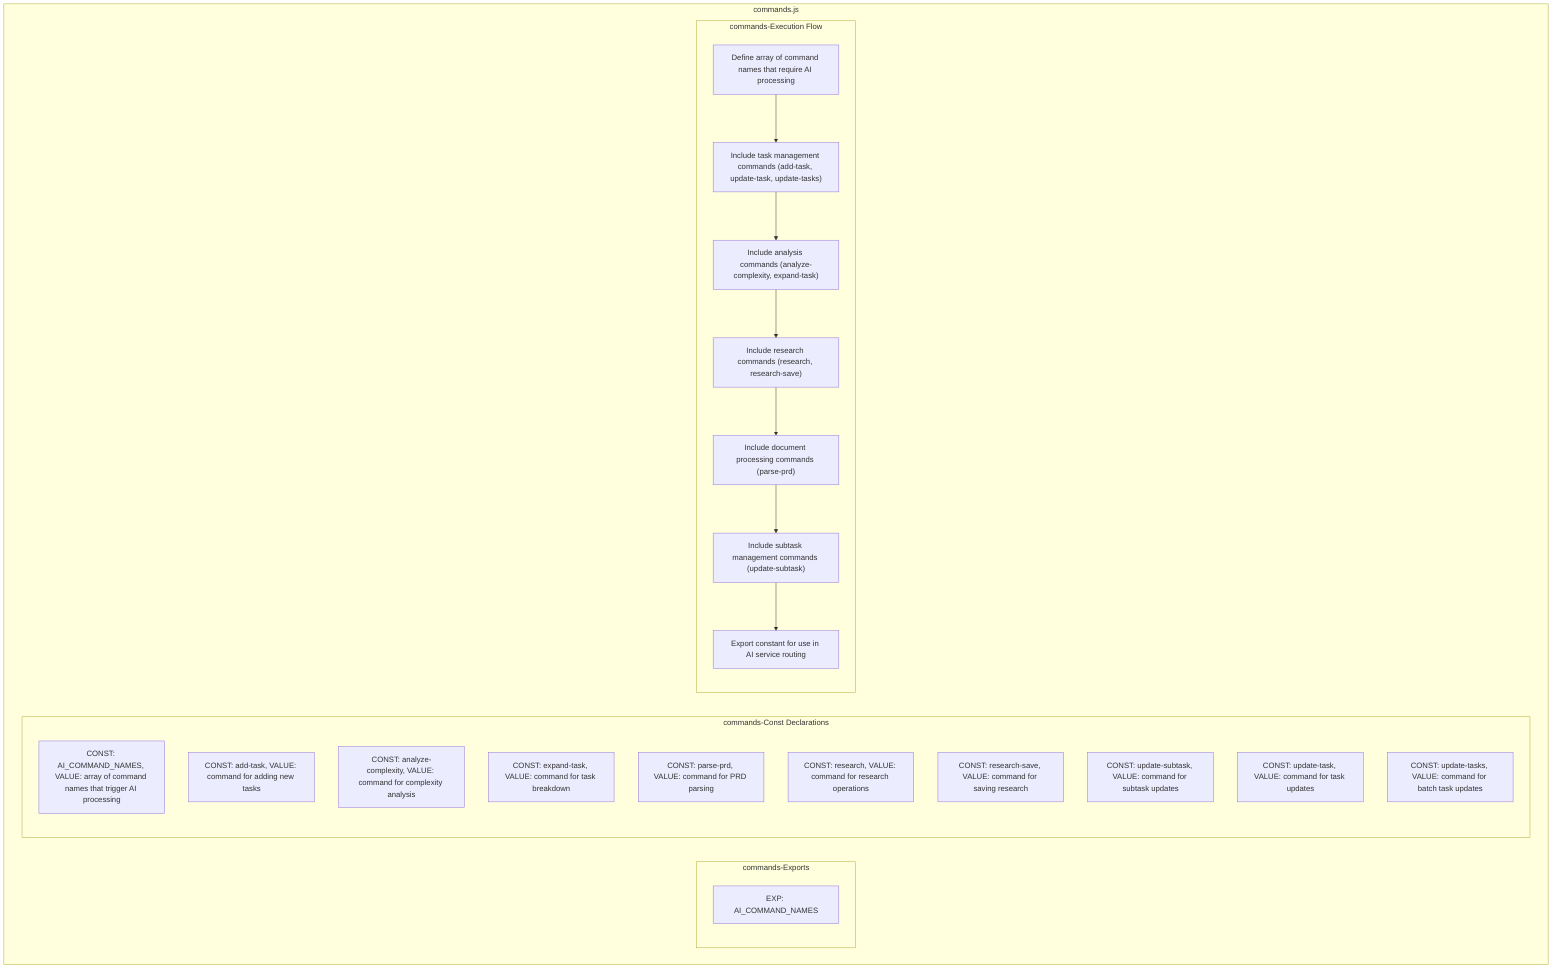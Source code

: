 flowchart TB
    subgraph commands-Exports["commands-Exports"]
        E1["EXP: AI_COMMAND_NAMES"]
    end
    
    subgraph commands-Constants["commands-Const Declarations"]
        C1["CONST: AI_COMMAND_NAMES, VALUE: array of command names that trigger AI processing"]
        C2["CONST: add-task, VALUE: command for adding new tasks"]
        C3["CONST: analyze-complexity, VALUE: command for complexity analysis"]
        C4["CONST: expand-task, VALUE: command for task breakdown"]
        C5["CONST: parse-prd, VALUE: command for PRD parsing"]
        C6["CONST: research, VALUE: command for research operations"]
        C7["CONST: research-save, VALUE: command for saving research"]
        C8["CONST: update-subtask, VALUE: command for subtask updates"]
        C9["CONST: update-task, VALUE: command for task updates"]
        C10["CONST: update-tasks, VALUE: command for batch task updates"]
    end
    
    subgraph commands-ExecutionFlow["commands-Execution Flow"]
        FL1["Define array of command names that require AI processing"]
        FL2["Include task management commands (add-task, update-task, update-tasks)"]
        FL3["Include analysis commands (analyze-complexity, expand-task)"]
        FL4["Include research commands (research, research-save)"]
        FL5["Include document processing commands (parse-prd)"]
        FL6["Include subtask management commands (update-subtask)"]
        FL7["Export constant for use in AI service routing"]
    end
    
    subgraph commands["commands.js"]
        commands-Exports
        commands-Constants
        commands-ExecutionFlow
    end
    
    FL1 --> FL2
    FL2 --> FL3
    FL3 --> FL4
    FL4 --> FL5
    FL5 --> FL6
    FL6 --> FL7